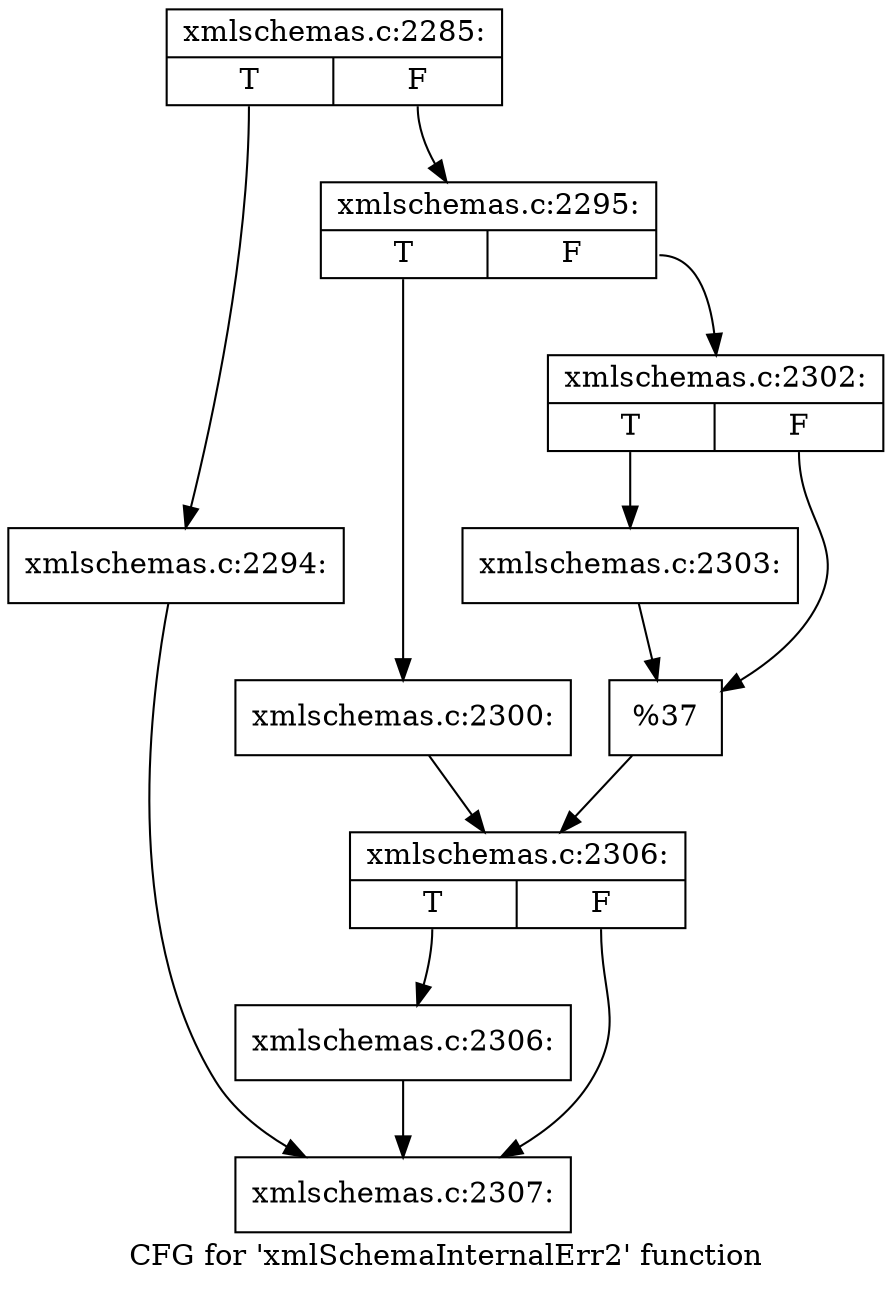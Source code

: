 digraph "CFG for 'xmlSchemaInternalErr2' function" {
	label="CFG for 'xmlSchemaInternalErr2' function";

	Node0x55d025e0fd50 [shape=record,label="{xmlschemas.c:2285:|{<s0>T|<s1>F}}"];
	Node0x55d025e0fd50:s0 -> Node0x55d025e121d0;
	Node0x55d025e0fd50:s1 -> Node0x55d025e12220;
	Node0x55d025e121d0 [shape=record,label="{xmlschemas.c:2294:}"];
	Node0x55d025e121d0 -> Node0x55d025e14910;
	Node0x55d025e12220 [shape=record,label="{xmlschemas.c:2295:|{<s0>T|<s1>F}}"];
	Node0x55d025e12220:s0 -> Node0x55d025e13700;
	Node0x55d025e12220:s1 -> Node0x55d025e137a0;
	Node0x55d025e13700 [shape=record,label="{xmlschemas.c:2300:}"];
	Node0x55d025e13700 -> Node0x55d025e13750;
	Node0x55d025e137a0 [shape=record,label="{xmlschemas.c:2302:|{<s0>T|<s1>F}}"];
	Node0x55d025e137a0:s0 -> Node0x55d025e140d0;
	Node0x55d025e137a0:s1 -> Node0x55d025e14120;
	Node0x55d025e140d0 [shape=record,label="{xmlschemas.c:2303:}"];
	Node0x55d025e140d0 -> Node0x55d025e14120;
	Node0x55d025e14120 [shape=record,label="{%37}"];
	Node0x55d025e14120 -> Node0x55d025e13750;
	Node0x55d025e13750 [shape=record,label="{xmlschemas.c:2306:|{<s0>T|<s1>F}}"];
	Node0x55d025e13750:s0 -> Node0x55d025e148c0;
	Node0x55d025e13750:s1 -> Node0x55d025e14910;
	Node0x55d025e148c0 [shape=record,label="{xmlschemas.c:2306:}"];
	Node0x55d025e148c0 -> Node0x55d025e14910;
	Node0x55d025e14910 [shape=record,label="{xmlschemas.c:2307:}"];
}
